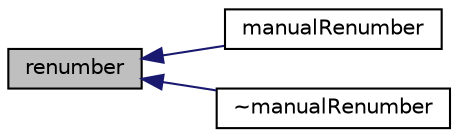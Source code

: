 digraph "renumber"
{
  bgcolor="transparent";
  edge [fontname="Helvetica",fontsize="10",labelfontname="Helvetica",labelfontsize="10"];
  node [fontname="Helvetica",fontsize="10",shape=record];
  rankdir="LR";
  Node1 [label="renumber",height=0.2,width=0.4,color="black", fillcolor="grey75", style="filled", fontcolor="black"];
  Node1 -> Node2 [dir="back",color="midnightblue",fontsize="10",style="solid",fontname="Helvetica"];
  Node2 [label="manualRenumber",height=0.2,width=0.4,color="black",URL="$a01435.html#a8e4aea4f1cb3a6cf4f0058bbe7b24141",tooltip="Construct given the renumber dictionary. "];
  Node1 -> Node3 [dir="back",color="midnightblue",fontsize="10",style="solid",fontname="Helvetica"];
  Node3 [label="~manualRenumber",height=0.2,width=0.4,color="black",URL="$a01435.html#a47b6b3b0d3cf14d64aefacf68b644d97",tooltip="Destructor. "];
}
